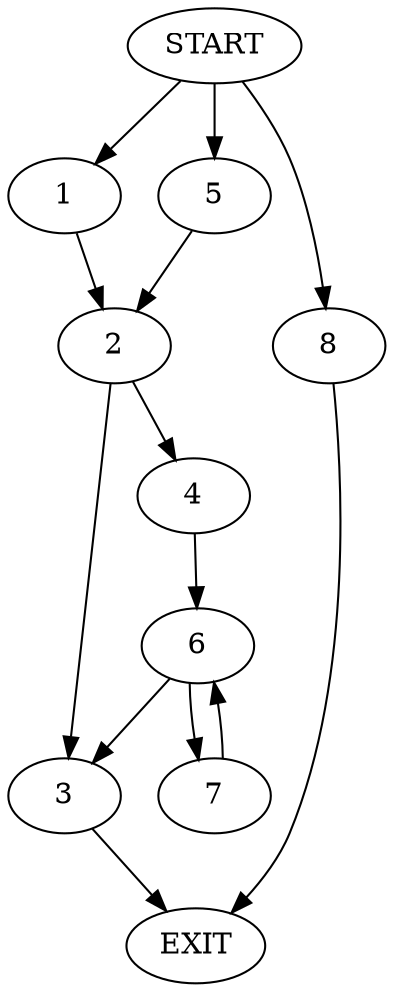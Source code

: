 digraph {
0 [label="START"]
9 [label="EXIT"]
0 -> 1
1 -> 2
2 -> 3
2 -> 4
0 -> 5
5 -> 2
4 -> 6
3 -> 9
6 -> 3
6 -> 7
7 -> 6
0 -> 8
8 -> 9
}
